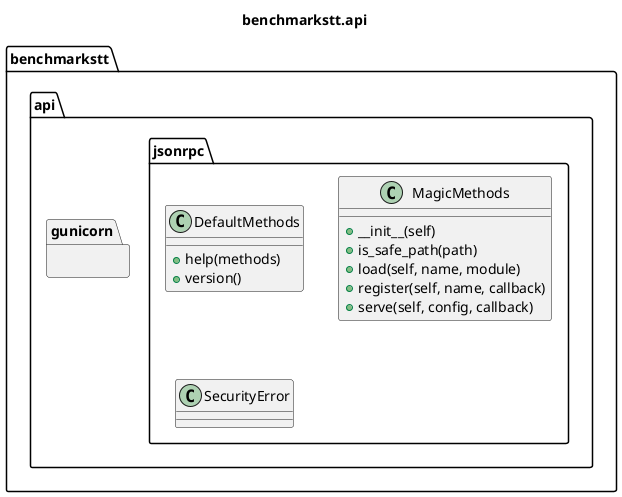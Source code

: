 @startuml
title benchmarkstt.api

package benchmarkstt.api {
}
package benchmarkstt.api.jsonrpc {

	class benchmarkstt.api.jsonrpc.DefaultMethods [[https://benchmarkstt.readthedocs.io/en/latest/modules/benchmarkstt.api.jsonrpc.html#benchmarkstt.api.jsonrpc.DefaultMethods]] {
	+help(methods)
	+version()
	}

	class benchmarkstt.api.jsonrpc.MagicMethods [[https://benchmarkstt.readthedocs.io/en/latest/modules/benchmarkstt.api.jsonrpc.html#benchmarkstt.api.jsonrpc.MagicMethods]] {
	+__init__(self)
	+is_safe_path(path)
	+load(self, name, module)
	+register(self, name, callback)
	+serve(self, config, callback)
	}

	class benchmarkstt.api.jsonrpc.SecurityError [[https://benchmarkstt.readthedocs.io/en/latest/modules/benchmarkstt.api.jsonrpc.html#benchmarkstt.api.jsonrpc.SecurityError]] {
	}
}
package benchmarkstt.api.gunicorn {
}


@enduml